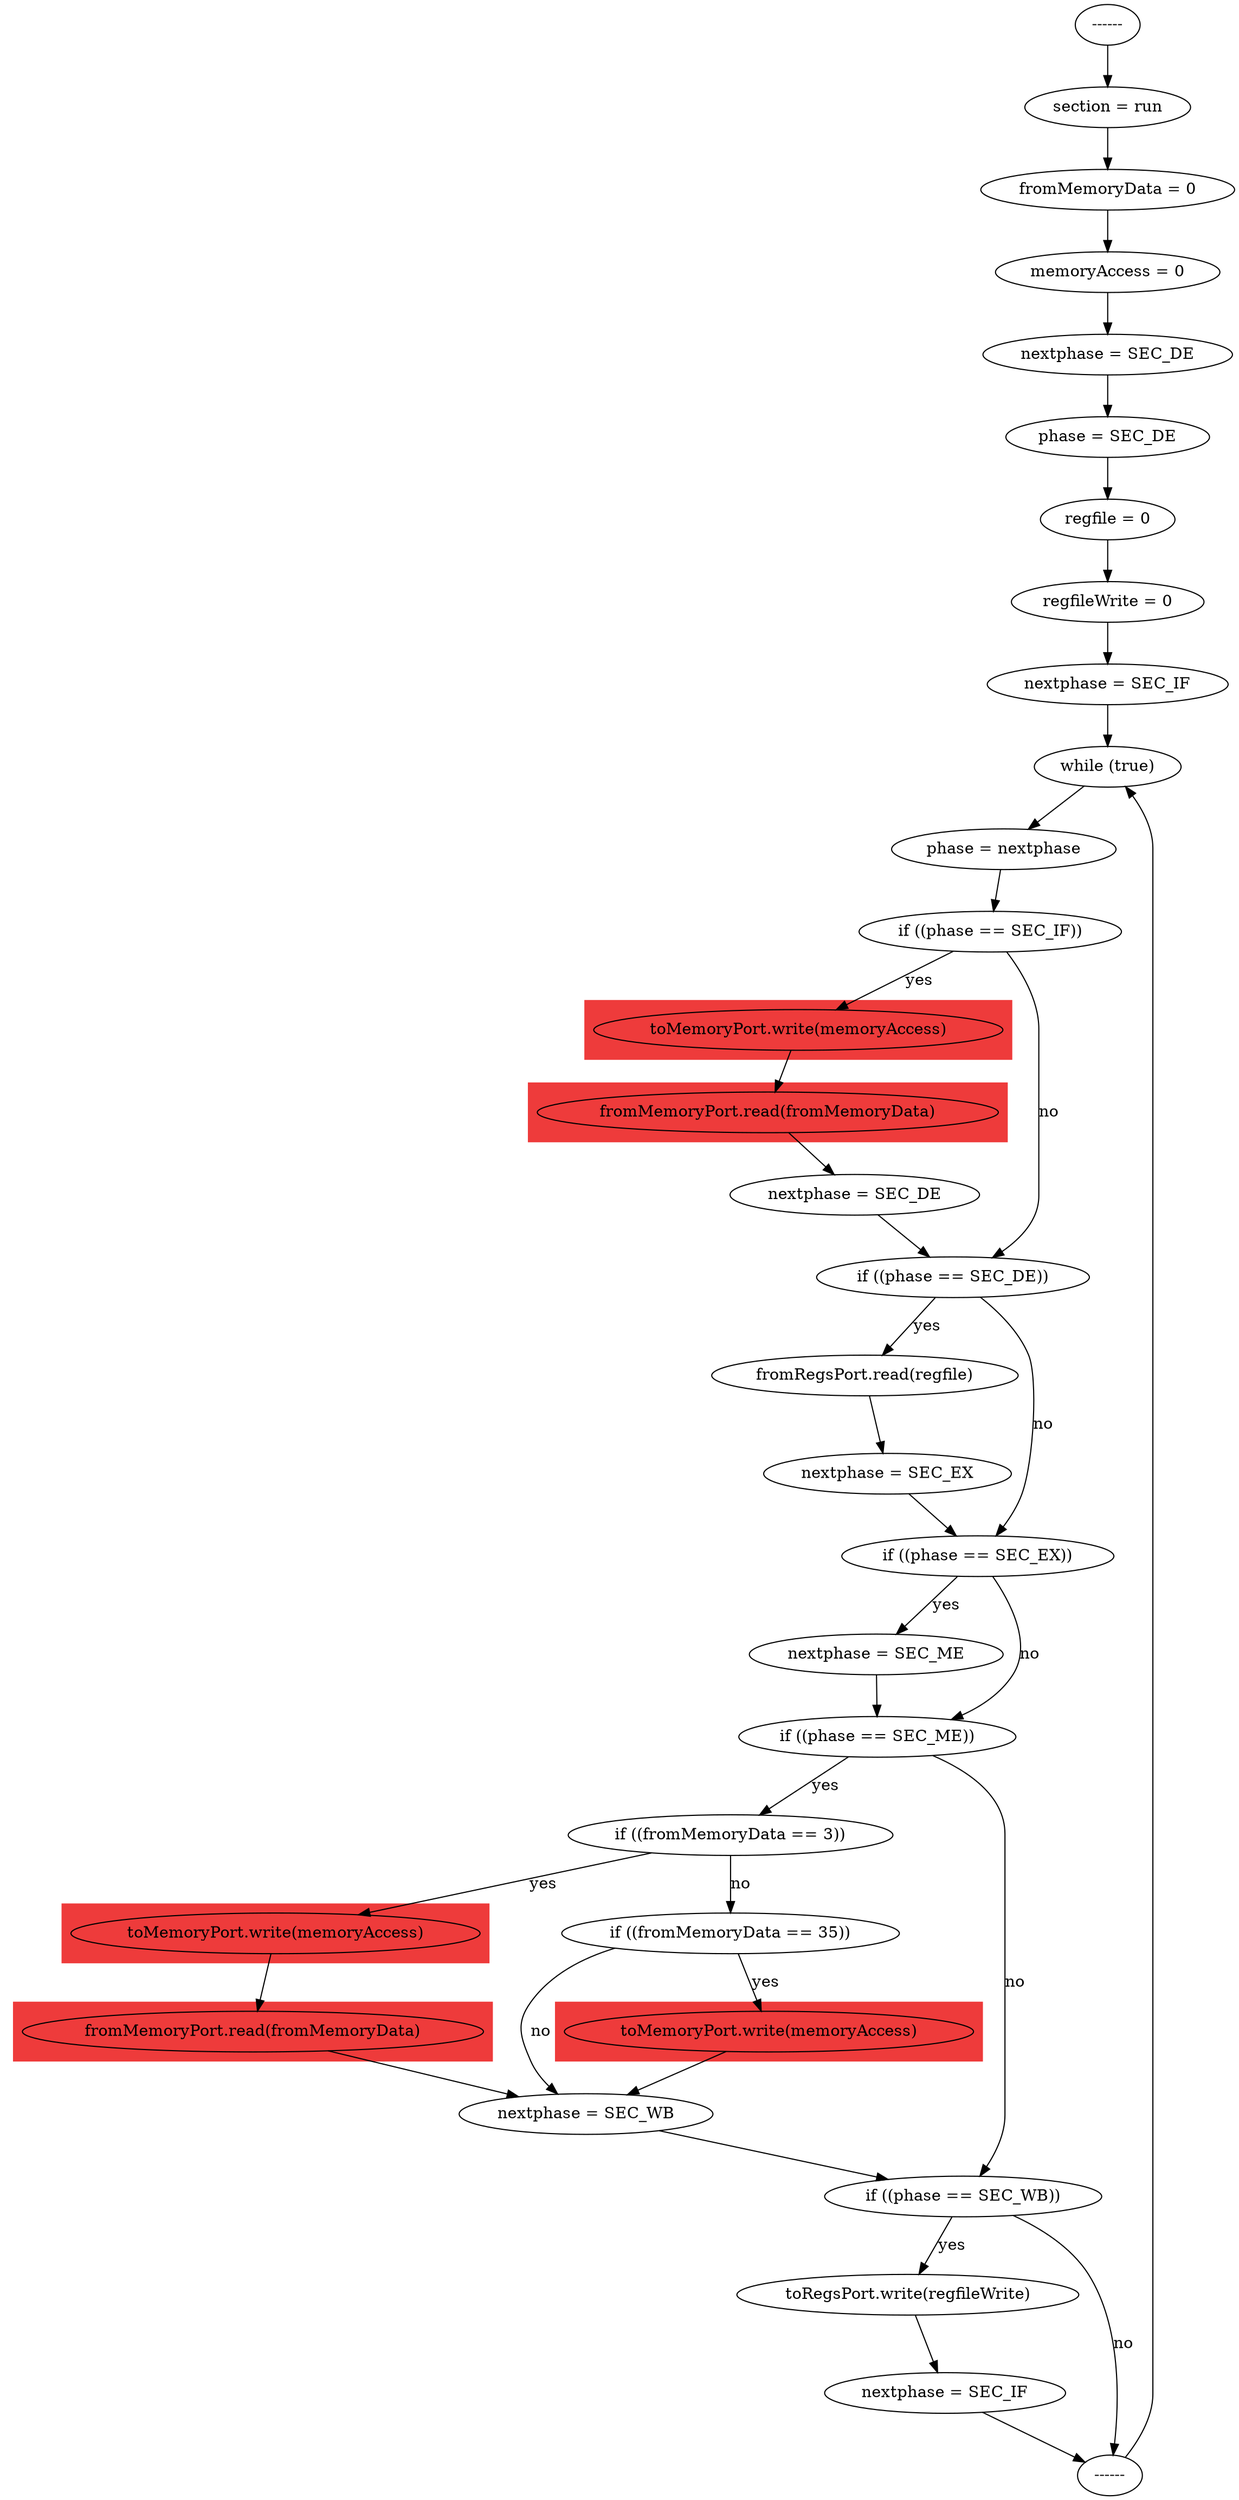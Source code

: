 digraph ISA_example_2 {  graph [rankdir=TD];
state_0[ label = "------"];
state_1[ label = "section = run"];
state_2[ label = "fromMemoryData = 0"];
state_3[ label = "memoryAccess = 0"];
state_4[ label = "nextphase = SEC_DE"];
state_5[ label = "phase = SEC_DE"];
state_6[ label = "regfile = 0"];
state_7[ label = "regfileWrite = 0"];
state_8[ label = "nextphase = SEC_IF"];
state_9[ label = "while (true)"];
state_10[ label = "phase = nextphase"];
state_11[ label = "if ((phase == SEC_IF))"];
state_12[ label = "toMemoryPort.write(memoryAccess)"];
state_13[ label = "fromMemoryPort.read(fromMemoryData)"];
state_14[ label = "nextphase = SEC_DE"];
state_15[ label = "if ((phase == SEC_DE))"];
state_16[ label = "fromRegsPort.read(regfile)"];
state_17[ label = "nextphase = SEC_EX"];
state_18[ label = "if ((phase == SEC_EX))"];
state_19[ label = "nextphase = SEC_ME"];
state_20[ label = "if ((phase == SEC_ME))"];
state_21[ label = "if ((fromMemoryData == 3))"];
state_22[ label = "toMemoryPort.write(memoryAccess)"];
state_23[ label = "fromMemoryPort.read(fromMemoryData)"];
state_24[ label = "nextphase = SEC_WB"];
state_25[ label = "if ((phase == SEC_WB))"];
state_26[ label = "toRegsPort.write(regfileWrite)"];
state_27[ label = "nextphase = SEC_IF"];
state_28[ label = "------"];
state_29[ label = "if ((fromMemoryData == 35))"];
state_30[ label = "toMemoryPort.write(memoryAccess)"];

state_0 -> state_1;
state_1 -> state_2;
state_2 -> state_3;
state_3 -> state_4;
state_4 -> state_5;
state_5 -> state_6;
state_6 -> state_7;
state_7 -> state_8;
state_8 -> state_9;
state_9 -> state_10;
state_10 -> state_11;
state_11 -> state_12[label = "yes"];
state_11 -> state_15[label = "no"];
state_12 -> state_13;
state_13 -> state_14;
state_14 -> state_15;
state_15 -> state_16[label = "yes"];
state_15 -> state_18[label = "no"];
state_16 -> state_17;
state_17 -> state_18;
state_18 -> state_19[label = "yes"];
state_18 -> state_20[label = "no"];
state_19 -> state_20;
state_20 -> state_21[label = "yes"];
state_20 -> state_25[label = "no"];
state_21 -> state_22[label = "yes"];
state_21 -> state_29[label = "no"];
state_22 -> state_23;
state_23 -> state_24;
state_24 -> state_25;
state_25 -> state_26[label = "yes"];
state_25 -> state_28[label = "no"];
state_26 -> state_27;
state_27 -> state_28;
state_28 -> state_9;
state_29 -> state_30[label = "yes"];
state_29 -> state_24[label = "no"];
state_30 -> state_24;

subgraph cluster_0 {
style=filled; color=brown2;
state_12;
}
subgraph cluster_1 {
style=filled; color=brown2;
state_13;
}
subgraph cluster_2 {
style=filled; color=brown2;
state_22;
}
subgraph cluster_3 {
style=filled; color=brown2;
state_23;
}
subgraph cluster_4 {
style=filled; color=brown2;
state_30;
}
}
